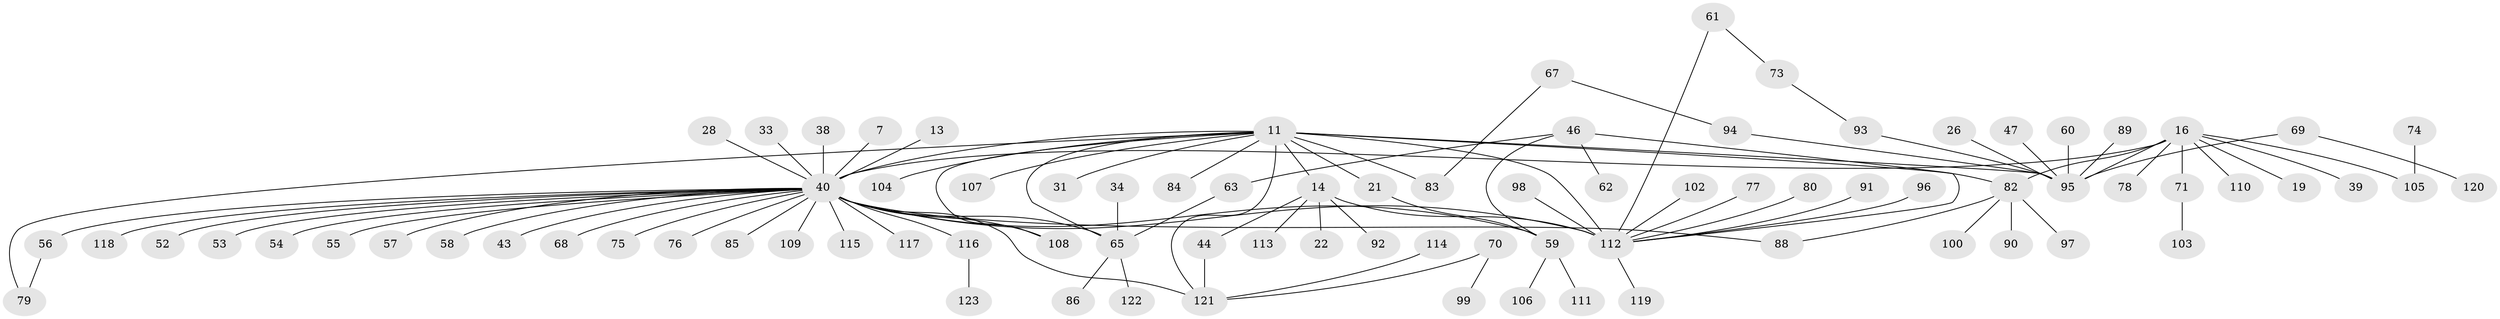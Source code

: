 // original degree distribution, {37: 0.008130081300813009, 12: 0.008130081300813009, 8: 0.024390243902439025, 5: 0.008130081300813009, 1: 0.4959349593495935, 11: 0.008130081300813009, 2: 0.23577235772357724, 10: 0.008130081300813009, 15: 0.008130081300813009, 4: 0.056910569105691054, 7: 0.008130081300813009, 3: 0.12195121951219512, 9: 0.008130081300813009}
// Generated by graph-tools (version 1.1) at 2025/51/03/04/25 21:51:19]
// undirected, 86 vertices, 100 edges
graph export_dot {
graph [start="1"]
  node [color=gray90,style=filled];
  7;
  11 [super="+2"];
  13;
  14;
  16 [super="+9+15"];
  19;
  21 [super="+18"];
  22;
  26;
  28;
  31;
  33;
  34;
  38;
  39;
  40 [super="+1+3"];
  43;
  44;
  46;
  47;
  52;
  53;
  54;
  55;
  56 [super="+23"];
  57;
  58;
  59 [super="+25+51"];
  60;
  61;
  62;
  63;
  65 [super="+35+48"];
  67;
  68;
  69;
  70;
  71;
  73;
  74;
  75;
  76;
  77 [super="+27"];
  78;
  79 [super="+30"];
  80;
  82 [super="+66"];
  83 [super="+32"];
  84;
  85;
  86;
  88;
  89;
  90;
  91 [super="+37"];
  92 [super="+20"];
  93;
  94 [super="+41"];
  95 [super="+6"];
  96;
  97;
  98;
  99;
  100;
  102;
  103;
  104;
  105 [super="+50"];
  106;
  107;
  108 [super="+81"];
  109;
  110;
  111;
  112 [super="+24+87+49+101"];
  113;
  114;
  115;
  116;
  117;
  118;
  119;
  120;
  121 [super="+12"];
  122;
  123;
  7 -- 40;
  11 -- 14 [weight=2];
  11 -- 31;
  11 -- 40 [weight=4];
  11 -- 82 [weight=3];
  11 -- 95 [weight=2];
  11 -- 104;
  11 -- 107;
  11 -- 121;
  11 -- 108;
  11 -- 83 [weight=2];
  11 -- 84;
  11 -- 79;
  11 -- 65 [weight=2];
  11 -- 112 [weight=2];
  11 -- 21;
  13 -- 40;
  14 -- 22;
  14 -- 44;
  14 -- 113;
  14 -- 112;
  14 -- 92;
  16 -- 19;
  16 -- 82 [weight=2];
  16 -- 39;
  16 -- 71;
  16 -- 78;
  16 -- 110;
  16 -- 95 [weight=2];
  16 -- 40;
  16 -- 105;
  21 -- 59;
  26 -- 95;
  28 -- 40;
  33 -- 40;
  34 -- 65;
  38 -- 40;
  40 -- 57;
  40 -- 43;
  40 -- 52;
  40 -- 53;
  40 -- 54;
  40 -- 55;
  40 -- 59 [weight=3];
  40 -- 65 [weight=2];
  40 -- 68;
  40 -- 75;
  40 -- 76;
  40 -- 85;
  40 -- 88;
  40 -- 108 [weight=2];
  40 -- 116;
  40 -- 117;
  40 -- 118;
  40 -- 109;
  40 -- 112 [weight=7];
  40 -- 115;
  40 -- 58;
  40 -- 121;
  40 -- 56;
  44 -- 121;
  46 -- 62;
  46 -- 63;
  46 -- 59;
  46 -- 112;
  47 -- 95;
  56 -- 79;
  59 -- 106;
  59 -- 111;
  60 -- 95;
  61 -- 73;
  61 -- 112;
  63 -- 65;
  65 -- 122;
  65 -- 86;
  67 -- 94;
  67 -- 83;
  69 -- 120;
  69 -- 95;
  70 -- 99;
  70 -- 121;
  71 -- 103;
  73 -- 93;
  74 -- 105;
  77 -- 112;
  80 -- 112;
  82 -- 90;
  82 -- 97;
  82 -- 100;
  82 -- 88;
  89 -- 95;
  91 -- 112;
  93 -- 95;
  94 -- 95;
  96 -- 112;
  98 -- 112;
  102 -- 112;
  112 -- 119;
  114 -- 121;
  116 -- 123;
}
